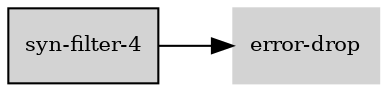 digraph "syn_filter_4_subgraph" {
  rankdir=LR;
  node [shape=box, style=filled, fontsize=10, color=lightgray, fontcolor=black, fillcolor=lightgray];
  "syn-filter-4" [color=black, fontcolor=black, fillcolor=lightgray];
  edge [fontsize=8];
  "syn-filter-4" -> "error-drop";
}
